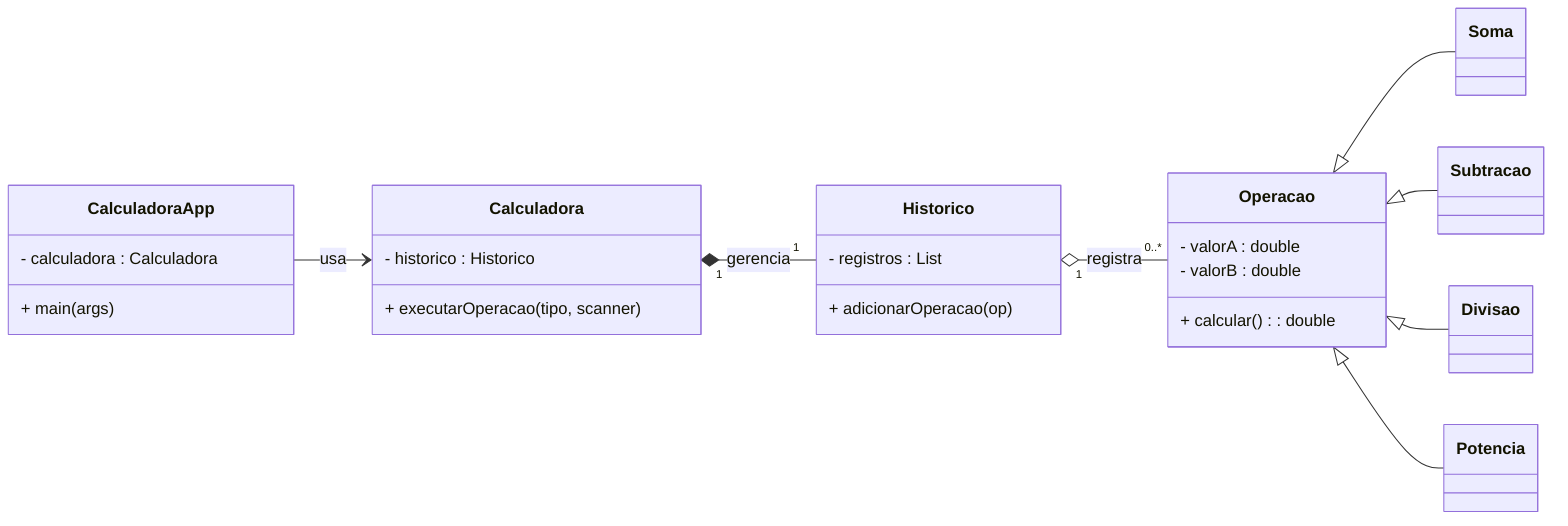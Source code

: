 classDiagram
    direction LR

    %% 1. CLASSE ABSTRATA E HERANÇA (Mantido)
    class Operacao {
        - valorA : double
        - valorB : double
        + calcular() : double
    }
    Operacao <|-- Soma
    Operacao <|-- Subtracao
    Operacao <|-- Divisao
    Operacao <|-- Potencia

    %% 2. CLASSES DE LÓGICA E AGREGADORAS (Mantido)
    class Historico {
        - registros : List<Operacao>
        + adicionarOperacao(op)
    }
    class Calculadora {
        - historico : Historico
        + executarOperacao(tipo, scanner)
    }

    %% RELAÇÕES
    Historico "1" o-- "0..*" Operacao : registra
    Calculadora "1" *-- "1" Historico : gerencia

    %% 3. INTERFACE/APP: Corrigido o atributo estático e aplicado novo estilo
    class CalculadoraApp {
        - calculadora : Calculadora
        + main(args)
    }

    %% Associação: App usa Calculadora
    CalculadoraApp --> Calculadora : usa